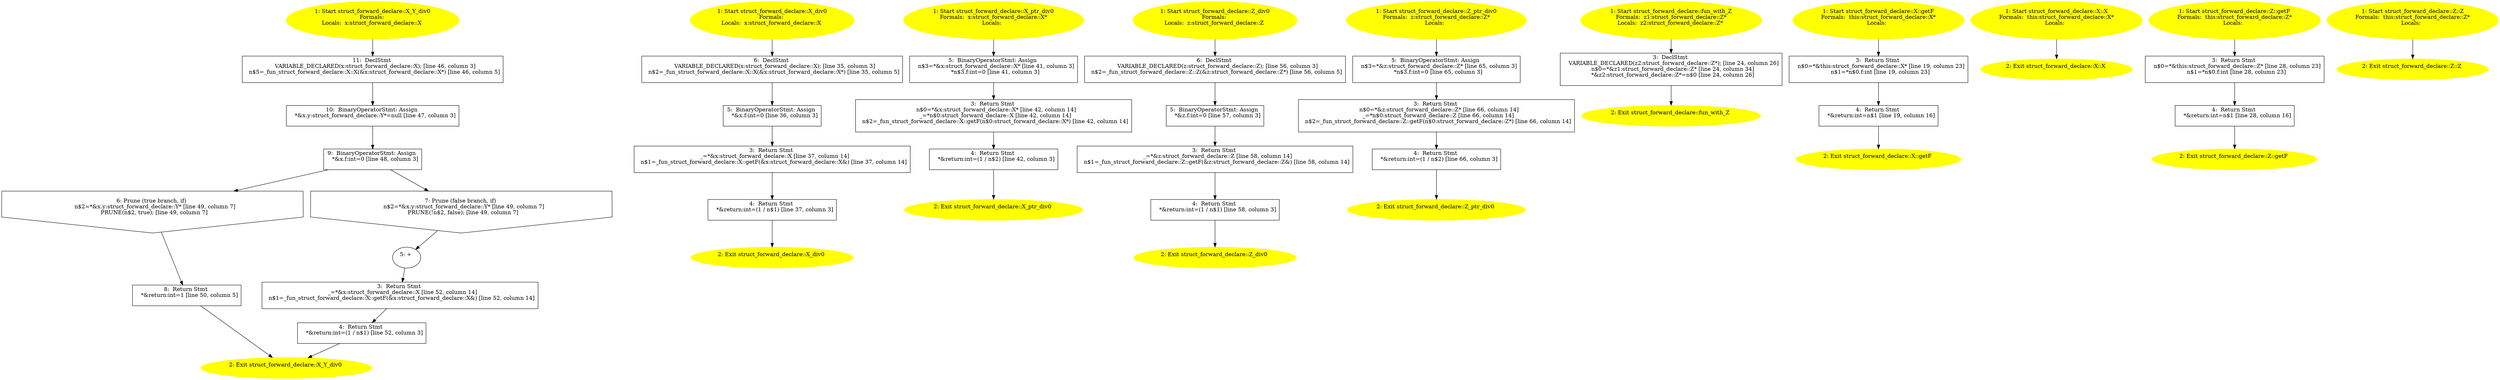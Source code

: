 /* @generated */
digraph cfg {
"X_Y_div0#struct_forward_declare#18042232259689408087.5a34dbeba09cf8550874dbfc508af917_1" [label="1: Start struct_forward_declare::X_Y_div0\nFormals: \nLocals:  x:struct_forward_declare::X \n  " color=yellow style=filled]
	

	 "X_Y_div0#struct_forward_declare#18042232259689408087.5a34dbeba09cf8550874dbfc508af917_1" -> "X_Y_div0#struct_forward_declare#18042232259689408087.5a34dbeba09cf8550874dbfc508af917_11" ;
"X_Y_div0#struct_forward_declare#18042232259689408087.5a34dbeba09cf8550874dbfc508af917_2" [label="2: Exit struct_forward_declare::X_Y_div0 \n  " color=yellow style=filled]
	

"X_Y_div0#struct_forward_declare#18042232259689408087.5a34dbeba09cf8550874dbfc508af917_3" [label="3:  Return Stmt \n   _=*&x:struct_forward_declare::X [line 52, column 14]\n  n$1=_fun_struct_forward_declare::X::getF(&x:struct_forward_declare::X&) [line 52, column 14]\n " shape="box"]
	

	 "X_Y_div0#struct_forward_declare#18042232259689408087.5a34dbeba09cf8550874dbfc508af917_3" -> "X_Y_div0#struct_forward_declare#18042232259689408087.5a34dbeba09cf8550874dbfc508af917_4" ;
"X_Y_div0#struct_forward_declare#18042232259689408087.5a34dbeba09cf8550874dbfc508af917_4" [label="4:  Return Stmt \n   *&return:int=(1 / n$1) [line 52, column 3]\n " shape="box"]
	

	 "X_Y_div0#struct_forward_declare#18042232259689408087.5a34dbeba09cf8550874dbfc508af917_4" -> "X_Y_div0#struct_forward_declare#18042232259689408087.5a34dbeba09cf8550874dbfc508af917_2" ;
"X_Y_div0#struct_forward_declare#18042232259689408087.5a34dbeba09cf8550874dbfc508af917_5" [label="5: + \n  " ]
	

	 "X_Y_div0#struct_forward_declare#18042232259689408087.5a34dbeba09cf8550874dbfc508af917_5" -> "X_Y_div0#struct_forward_declare#18042232259689408087.5a34dbeba09cf8550874dbfc508af917_3" ;
"X_Y_div0#struct_forward_declare#18042232259689408087.5a34dbeba09cf8550874dbfc508af917_6" [label="6: Prune (true branch, if) \n   n$2=*&x.y:struct_forward_declare::Y* [line 49, column 7]\n  PRUNE(n$2, true); [line 49, column 7]\n " shape="invhouse"]
	

	 "X_Y_div0#struct_forward_declare#18042232259689408087.5a34dbeba09cf8550874dbfc508af917_6" -> "X_Y_div0#struct_forward_declare#18042232259689408087.5a34dbeba09cf8550874dbfc508af917_8" ;
"X_Y_div0#struct_forward_declare#18042232259689408087.5a34dbeba09cf8550874dbfc508af917_7" [label="7: Prune (false branch, if) \n   n$2=*&x.y:struct_forward_declare::Y* [line 49, column 7]\n  PRUNE(!n$2, false); [line 49, column 7]\n " shape="invhouse"]
	

	 "X_Y_div0#struct_forward_declare#18042232259689408087.5a34dbeba09cf8550874dbfc508af917_7" -> "X_Y_div0#struct_forward_declare#18042232259689408087.5a34dbeba09cf8550874dbfc508af917_5" ;
"X_Y_div0#struct_forward_declare#18042232259689408087.5a34dbeba09cf8550874dbfc508af917_8" [label="8:  Return Stmt \n   *&return:int=1 [line 50, column 5]\n " shape="box"]
	

	 "X_Y_div0#struct_forward_declare#18042232259689408087.5a34dbeba09cf8550874dbfc508af917_8" -> "X_Y_div0#struct_forward_declare#18042232259689408087.5a34dbeba09cf8550874dbfc508af917_2" ;
"X_Y_div0#struct_forward_declare#18042232259689408087.5a34dbeba09cf8550874dbfc508af917_9" [label="9:  BinaryOperatorStmt: Assign \n   *&x.f:int=0 [line 48, column 3]\n " shape="box"]
	

	 "X_Y_div0#struct_forward_declare#18042232259689408087.5a34dbeba09cf8550874dbfc508af917_9" -> "X_Y_div0#struct_forward_declare#18042232259689408087.5a34dbeba09cf8550874dbfc508af917_6" ;
	 "X_Y_div0#struct_forward_declare#18042232259689408087.5a34dbeba09cf8550874dbfc508af917_9" -> "X_Y_div0#struct_forward_declare#18042232259689408087.5a34dbeba09cf8550874dbfc508af917_7" ;
"X_Y_div0#struct_forward_declare#18042232259689408087.5a34dbeba09cf8550874dbfc508af917_10" [label="10:  BinaryOperatorStmt: Assign \n   *&x.y:struct_forward_declare::Y*=null [line 47, column 3]\n " shape="box"]
	

	 "X_Y_div0#struct_forward_declare#18042232259689408087.5a34dbeba09cf8550874dbfc508af917_10" -> "X_Y_div0#struct_forward_declare#18042232259689408087.5a34dbeba09cf8550874dbfc508af917_9" ;
"X_Y_div0#struct_forward_declare#18042232259689408087.5a34dbeba09cf8550874dbfc508af917_11" [label="11:  DeclStmt \n   VARIABLE_DECLARED(x:struct_forward_declare::X); [line 46, column 3]\n  n$5=_fun_struct_forward_declare::X::X(&x:struct_forward_declare::X*) [line 46, column 5]\n " shape="box"]
	

	 "X_Y_div0#struct_forward_declare#18042232259689408087.5a34dbeba09cf8550874dbfc508af917_11" -> "X_Y_div0#struct_forward_declare#18042232259689408087.5a34dbeba09cf8550874dbfc508af917_10" ;
"X_div0#struct_forward_declare#14943490796844086809.e860fd7462df24ba7720802867a02ac2_1" [label="1: Start struct_forward_declare::X_div0\nFormals: \nLocals:  x:struct_forward_declare::X \n  " color=yellow style=filled]
	

	 "X_div0#struct_forward_declare#14943490796844086809.e860fd7462df24ba7720802867a02ac2_1" -> "X_div0#struct_forward_declare#14943490796844086809.e860fd7462df24ba7720802867a02ac2_6" ;
"X_div0#struct_forward_declare#14943490796844086809.e860fd7462df24ba7720802867a02ac2_2" [label="2: Exit struct_forward_declare::X_div0 \n  " color=yellow style=filled]
	

"X_div0#struct_forward_declare#14943490796844086809.e860fd7462df24ba7720802867a02ac2_3" [label="3:  Return Stmt \n   _=*&x:struct_forward_declare::X [line 37, column 14]\n  n$1=_fun_struct_forward_declare::X::getF(&x:struct_forward_declare::X&) [line 37, column 14]\n " shape="box"]
	

	 "X_div0#struct_forward_declare#14943490796844086809.e860fd7462df24ba7720802867a02ac2_3" -> "X_div0#struct_forward_declare#14943490796844086809.e860fd7462df24ba7720802867a02ac2_4" ;
"X_div0#struct_forward_declare#14943490796844086809.e860fd7462df24ba7720802867a02ac2_4" [label="4:  Return Stmt \n   *&return:int=(1 / n$1) [line 37, column 3]\n " shape="box"]
	

	 "X_div0#struct_forward_declare#14943490796844086809.e860fd7462df24ba7720802867a02ac2_4" -> "X_div0#struct_forward_declare#14943490796844086809.e860fd7462df24ba7720802867a02ac2_2" ;
"X_div0#struct_forward_declare#14943490796844086809.e860fd7462df24ba7720802867a02ac2_5" [label="5:  BinaryOperatorStmt: Assign \n   *&x.f:int=0 [line 36, column 3]\n " shape="box"]
	

	 "X_div0#struct_forward_declare#14943490796844086809.e860fd7462df24ba7720802867a02ac2_5" -> "X_div0#struct_forward_declare#14943490796844086809.e860fd7462df24ba7720802867a02ac2_3" ;
"X_div0#struct_forward_declare#14943490796844086809.e860fd7462df24ba7720802867a02ac2_6" [label="6:  DeclStmt \n   VARIABLE_DECLARED(x:struct_forward_declare::X); [line 35, column 3]\n  n$2=_fun_struct_forward_declare::X::X(&x:struct_forward_declare::X*) [line 35, column 5]\n " shape="box"]
	

	 "X_div0#struct_forward_declare#14943490796844086809.e860fd7462df24ba7720802867a02ac2_6" -> "X_div0#struct_forward_declare#14943490796844086809.e860fd7462df24ba7720802867a02ac2_5" ;
"X_ptr_div0#struct_forward_declare(class struct_forward_declare::X)#16748991602723853091.a5c80332fff139355cc770fc0a47092e_1" [label="1: Start struct_forward_declare::X_ptr_div0\nFormals:  x:struct_forward_declare::X*\nLocals:  \n  " color=yellow style=filled]
	

	 "X_ptr_div0#struct_forward_declare(class struct_forward_declare::X)#16748991602723853091.a5c80332fff139355cc770fc0a47092e_1" -> "X_ptr_div0#struct_forward_declare(class struct_forward_declare::X)#16748991602723853091.a5c80332fff139355cc770fc0a47092e_5" ;
"X_ptr_div0#struct_forward_declare(class struct_forward_declare::X)#16748991602723853091.a5c80332fff139355cc770fc0a47092e_2" [label="2: Exit struct_forward_declare::X_ptr_div0 \n  " color=yellow style=filled]
	

"X_ptr_div0#struct_forward_declare(class struct_forward_declare::X)#16748991602723853091.a5c80332fff139355cc770fc0a47092e_3" [label="3:  Return Stmt \n   n$0=*&x:struct_forward_declare::X* [line 42, column 14]\n  _=*n$0:struct_forward_declare::X [line 42, column 14]\n  n$2=_fun_struct_forward_declare::X::getF(n$0:struct_forward_declare::X*) [line 42, column 14]\n " shape="box"]
	

	 "X_ptr_div0#struct_forward_declare(class struct_forward_declare::X)#16748991602723853091.a5c80332fff139355cc770fc0a47092e_3" -> "X_ptr_div0#struct_forward_declare(class struct_forward_declare::X)#16748991602723853091.a5c80332fff139355cc770fc0a47092e_4" ;
"X_ptr_div0#struct_forward_declare(class struct_forward_declare::X)#16748991602723853091.a5c80332fff139355cc770fc0a47092e_4" [label="4:  Return Stmt \n   *&return:int=(1 / n$2) [line 42, column 3]\n " shape="box"]
	

	 "X_ptr_div0#struct_forward_declare(class struct_forward_declare::X)#16748991602723853091.a5c80332fff139355cc770fc0a47092e_4" -> "X_ptr_div0#struct_forward_declare(class struct_forward_declare::X)#16748991602723853091.a5c80332fff139355cc770fc0a47092e_2" ;
"X_ptr_div0#struct_forward_declare(class struct_forward_declare::X)#16748991602723853091.a5c80332fff139355cc770fc0a47092e_5" [label="5:  BinaryOperatorStmt: Assign \n   n$3=*&x:struct_forward_declare::X* [line 41, column 3]\n  *n$3.f:int=0 [line 41, column 3]\n " shape="box"]
	

	 "X_ptr_div0#struct_forward_declare(class struct_forward_declare::X)#16748991602723853091.a5c80332fff139355cc770fc0a47092e_5" -> "X_ptr_div0#struct_forward_declare(class struct_forward_declare::X)#16748991602723853091.a5c80332fff139355cc770fc0a47092e_3" ;
"Z_div0#struct_forward_declare#1627203008264837059.744970cb2a0863ceafbc26504cb09faf_1" [label="1: Start struct_forward_declare::Z_div0\nFormals: \nLocals:  z:struct_forward_declare::Z \n  " color=yellow style=filled]
	

	 "Z_div0#struct_forward_declare#1627203008264837059.744970cb2a0863ceafbc26504cb09faf_1" -> "Z_div0#struct_forward_declare#1627203008264837059.744970cb2a0863ceafbc26504cb09faf_6" ;
"Z_div0#struct_forward_declare#1627203008264837059.744970cb2a0863ceafbc26504cb09faf_2" [label="2: Exit struct_forward_declare::Z_div0 \n  " color=yellow style=filled]
	

"Z_div0#struct_forward_declare#1627203008264837059.744970cb2a0863ceafbc26504cb09faf_3" [label="3:  Return Stmt \n   _=*&z:struct_forward_declare::Z [line 58, column 14]\n  n$1=_fun_struct_forward_declare::Z::getF(&z:struct_forward_declare::Z&) [line 58, column 14]\n " shape="box"]
	

	 "Z_div0#struct_forward_declare#1627203008264837059.744970cb2a0863ceafbc26504cb09faf_3" -> "Z_div0#struct_forward_declare#1627203008264837059.744970cb2a0863ceafbc26504cb09faf_4" ;
"Z_div0#struct_forward_declare#1627203008264837059.744970cb2a0863ceafbc26504cb09faf_4" [label="4:  Return Stmt \n   *&return:int=(1 / n$1) [line 58, column 3]\n " shape="box"]
	

	 "Z_div0#struct_forward_declare#1627203008264837059.744970cb2a0863ceafbc26504cb09faf_4" -> "Z_div0#struct_forward_declare#1627203008264837059.744970cb2a0863ceafbc26504cb09faf_2" ;
"Z_div0#struct_forward_declare#1627203008264837059.744970cb2a0863ceafbc26504cb09faf_5" [label="5:  BinaryOperatorStmt: Assign \n   *&z.f:int=0 [line 57, column 3]\n " shape="box"]
	

	 "Z_div0#struct_forward_declare#1627203008264837059.744970cb2a0863ceafbc26504cb09faf_5" -> "Z_div0#struct_forward_declare#1627203008264837059.744970cb2a0863ceafbc26504cb09faf_3" ;
"Z_div0#struct_forward_declare#1627203008264837059.744970cb2a0863ceafbc26504cb09faf_6" [label="6:  DeclStmt \n   VARIABLE_DECLARED(z:struct_forward_declare::Z); [line 56, column 3]\n  n$2=_fun_struct_forward_declare::Z::Z(&z:struct_forward_declare::Z*) [line 56, column 5]\n " shape="box"]
	

	 "Z_div0#struct_forward_declare#1627203008264837059.744970cb2a0863ceafbc26504cb09faf_6" -> "Z_div0#struct_forward_declare#1627203008264837059.744970cb2a0863ceafbc26504cb09faf_5" ;
"Z_ptr_div0#struct_forward_declare(class struct_forward_declare::Z)#18058661690516691263.ce600c6da403f28f2c501df577604772_1" [label="1: Start struct_forward_declare::Z_ptr_div0\nFormals:  z:struct_forward_declare::Z*\nLocals:  \n  " color=yellow style=filled]
	

	 "Z_ptr_div0#struct_forward_declare(class struct_forward_declare::Z)#18058661690516691263.ce600c6da403f28f2c501df577604772_1" -> "Z_ptr_div0#struct_forward_declare(class struct_forward_declare::Z)#18058661690516691263.ce600c6da403f28f2c501df577604772_5" ;
"Z_ptr_div0#struct_forward_declare(class struct_forward_declare::Z)#18058661690516691263.ce600c6da403f28f2c501df577604772_2" [label="2: Exit struct_forward_declare::Z_ptr_div0 \n  " color=yellow style=filled]
	

"Z_ptr_div0#struct_forward_declare(class struct_forward_declare::Z)#18058661690516691263.ce600c6da403f28f2c501df577604772_3" [label="3:  Return Stmt \n   n$0=*&z:struct_forward_declare::Z* [line 66, column 14]\n  _=*n$0:struct_forward_declare::Z [line 66, column 14]\n  n$2=_fun_struct_forward_declare::Z::getF(n$0:struct_forward_declare::Z*) [line 66, column 14]\n " shape="box"]
	

	 "Z_ptr_div0#struct_forward_declare(class struct_forward_declare::Z)#18058661690516691263.ce600c6da403f28f2c501df577604772_3" -> "Z_ptr_div0#struct_forward_declare(class struct_forward_declare::Z)#18058661690516691263.ce600c6da403f28f2c501df577604772_4" ;
"Z_ptr_div0#struct_forward_declare(class struct_forward_declare::Z)#18058661690516691263.ce600c6da403f28f2c501df577604772_4" [label="4:  Return Stmt \n   *&return:int=(1 / n$2) [line 66, column 3]\n " shape="box"]
	

	 "Z_ptr_div0#struct_forward_declare(class struct_forward_declare::Z)#18058661690516691263.ce600c6da403f28f2c501df577604772_4" -> "Z_ptr_div0#struct_forward_declare(class struct_forward_declare::Z)#18058661690516691263.ce600c6da403f28f2c501df577604772_2" ;
"Z_ptr_div0#struct_forward_declare(class struct_forward_declare::Z)#18058661690516691263.ce600c6da403f28f2c501df577604772_5" [label="5:  BinaryOperatorStmt: Assign \n   n$3=*&z:struct_forward_declare::Z* [line 65, column 3]\n  *n$3.f:int=0 [line 65, column 3]\n " shape="box"]
	

	 "Z_ptr_div0#struct_forward_declare(class struct_forward_declare::Z)#18058661690516691263.ce600c6da403f28f2c501df577604772_5" -> "Z_ptr_div0#struct_forward_declare(class struct_forward_declare::Z)#18058661690516691263.ce600c6da403f28f2c501df577604772_3" ;
"fun_with_Z#struct_forward_declare(class struct_forward_declare::Z)#10740368644462176169.d708d356d0748993ed722a0113d84853_1" [label="1: Start struct_forward_declare::fun_with_Z\nFormals:  z1:struct_forward_declare::Z*\nLocals:  z2:struct_forward_declare::Z* \n  " color=yellow style=filled]
	

	 "fun_with_Z#struct_forward_declare(class struct_forward_declare::Z)#10740368644462176169.d708d356d0748993ed722a0113d84853_1" -> "fun_with_Z#struct_forward_declare(class struct_forward_declare::Z)#10740368644462176169.d708d356d0748993ed722a0113d84853_3" ;
"fun_with_Z#struct_forward_declare(class struct_forward_declare::Z)#10740368644462176169.d708d356d0748993ed722a0113d84853_2" [label="2: Exit struct_forward_declare::fun_with_Z \n  " color=yellow style=filled]
	

"fun_with_Z#struct_forward_declare(class struct_forward_declare::Z)#10740368644462176169.d708d356d0748993ed722a0113d84853_3" [label="3:  DeclStmt \n   VARIABLE_DECLARED(z2:struct_forward_declare::Z*); [line 24, column 26]\n  n$0=*&z1:struct_forward_declare::Z* [line 24, column 34]\n  *&z2:struct_forward_declare::Z*=n$0 [line 24, column 26]\n " shape="box"]
	

	 "fun_with_Z#struct_forward_declare(class struct_forward_declare::Z)#10740368644462176169.d708d356d0748993ed722a0113d84853_3" -> "fun_with_Z#struct_forward_declare(class struct_forward_declare::Z)#10740368644462176169.d708d356d0748993ed722a0113d84853_2" ;
"getF#X#struct_forward_declare#(234869530037436282).15dd2207cd05d172845e5598032cd97a_1" [label="1: Start struct_forward_declare::X::getF\nFormals:  this:struct_forward_declare::X*\nLocals:  \n  " color=yellow style=filled]
	

	 "getF#X#struct_forward_declare#(234869530037436282).15dd2207cd05d172845e5598032cd97a_1" -> "getF#X#struct_forward_declare#(234869530037436282).15dd2207cd05d172845e5598032cd97a_3" ;
"getF#X#struct_forward_declare#(234869530037436282).15dd2207cd05d172845e5598032cd97a_2" [label="2: Exit struct_forward_declare::X::getF \n  " color=yellow style=filled]
	

"getF#X#struct_forward_declare#(234869530037436282).15dd2207cd05d172845e5598032cd97a_3" [label="3:  Return Stmt \n   n$0=*&this:struct_forward_declare::X* [line 19, column 23]\n  n$1=*n$0.f:int [line 19, column 23]\n " shape="box"]
	

	 "getF#X#struct_forward_declare#(234869530037436282).15dd2207cd05d172845e5598032cd97a_3" -> "getF#X#struct_forward_declare#(234869530037436282).15dd2207cd05d172845e5598032cd97a_4" ;
"getF#X#struct_forward_declare#(234869530037436282).15dd2207cd05d172845e5598032cd97a_4" [label="4:  Return Stmt \n   *&return:int=n$1 [line 19, column 16]\n " shape="box"]
	

	 "getF#X#struct_forward_declare#(234869530037436282).15dd2207cd05d172845e5598032cd97a_4" -> "getF#X#struct_forward_declare#(234869530037436282).15dd2207cd05d172845e5598032cd97a_2" ;
"X#X#struct_forward_declare#{10301936602235927447}.5e7cd564a01340a9d509acf11c421eb7_1" [label="1: Start struct_forward_declare::X::X\nFormals:  this:struct_forward_declare::X*\nLocals:  \n  " color=yellow style=filled]
	

	 "X#X#struct_forward_declare#{10301936602235927447}.5e7cd564a01340a9d509acf11c421eb7_1" -> "X#X#struct_forward_declare#{10301936602235927447}.5e7cd564a01340a9d509acf11c421eb7_2" ;
"X#X#struct_forward_declare#{10301936602235927447}.5e7cd564a01340a9d509acf11c421eb7_2" [label="2: Exit struct_forward_declare::X::X \n  " color=yellow style=filled]
	

"getF#Z#struct_forward_declare#(5569044973946019300).d77d2dfdba7ae36577dff1573b1c79e7_1" [label="1: Start struct_forward_declare::Z::getF\nFormals:  this:struct_forward_declare::Z*\nLocals:  \n  " color=yellow style=filled]
	

	 "getF#Z#struct_forward_declare#(5569044973946019300).d77d2dfdba7ae36577dff1573b1c79e7_1" -> "getF#Z#struct_forward_declare#(5569044973946019300).d77d2dfdba7ae36577dff1573b1c79e7_3" ;
"getF#Z#struct_forward_declare#(5569044973946019300).d77d2dfdba7ae36577dff1573b1c79e7_2" [label="2: Exit struct_forward_declare::Z::getF \n  " color=yellow style=filled]
	

"getF#Z#struct_forward_declare#(5569044973946019300).d77d2dfdba7ae36577dff1573b1c79e7_3" [label="3:  Return Stmt \n   n$0=*&this:struct_forward_declare::Z* [line 28, column 23]\n  n$1=*n$0.f:int [line 28, column 23]\n " shape="box"]
	

	 "getF#Z#struct_forward_declare#(5569044973946019300).d77d2dfdba7ae36577dff1573b1c79e7_3" -> "getF#Z#struct_forward_declare#(5569044973946019300).d77d2dfdba7ae36577dff1573b1c79e7_4" ;
"getF#Z#struct_forward_declare#(5569044973946019300).d77d2dfdba7ae36577dff1573b1c79e7_4" [label="4:  Return Stmt \n   *&return:int=n$1 [line 28, column 16]\n " shape="box"]
	

	 "getF#Z#struct_forward_declare#(5569044973946019300).d77d2dfdba7ae36577dff1573b1c79e7_4" -> "getF#Z#struct_forward_declare#(5569044973946019300).d77d2dfdba7ae36577dff1573b1c79e7_2" ;
"Z#Z#struct_forward_declare#{17147260188135903621}.69967d74877693b8d44e01de936d1a6b_1" [label="1: Start struct_forward_declare::Z::Z\nFormals:  this:struct_forward_declare::Z*\nLocals:  \n  " color=yellow style=filled]
	

	 "Z#Z#struct_forward_declare#{17147260188135903621}.69967d74877693b8d44e01de936d1a6b_1" -> "Z#Z#struct_forward_declare#{17147260188135903621}.69967d74877693b8d44e01de936d1a6b_2" ;
"Z#Z#struct_forward_declare#{17147260188135903621}.69967d74877693b8d44e01de936d1a6b_2" [label="2: Exit struct_forward_declare::Z::Z \n  " color=yellow style=filled]
	

}
